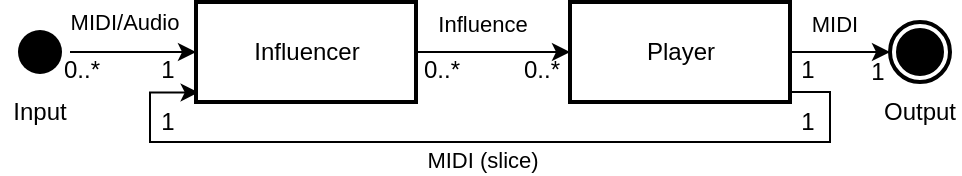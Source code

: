 <mxfile version="13.0.1" type="device"><diagram id="kI5Yjk92SRmnjDT0jqGQ" name="Page-1"><mxGraphModel dx="946" dy="632" grid="1" gridSize="10" guides="1" tooltips="1" connect="1" arrows="1" fold="1" page="1" pageScale="1" pageWidth="827" pageHeight="1169" math="0" shadow="0"><root><mxCell id="0"/><mxCell id="1" parent="0"/><mxCell id="xJ-MsBoyDhW0-vToZHNS-10" style="edgeStyle=orthogonalEdgeStyle;rounded=0;orthogonalLoop=1;jettySize=auto;html=1;entryX=0;entryY=0.5;entryDx=0;entryDy=0;exitX=1;exitY=0.5;exitDx=0;exitDy=0;" parent="1" target="xJ-MsBoyDhW0-vToZHNS-8" edge="1" source="xJ-MsBoyDhW0-vToZHNS-2"><mxGeometry relative="1" as="geometry"><mxPoint x="205" y="140" as="sourcePoint"/></mxGeometry></mxCell><mxCell id="xJ-MsBoyDhW0-vToZHNS-14" value="MIDI/Audio" style="edgeLabel;html=1;align=center;verticalAlign=middle;resizable=0;points=[];" parent="xJ-MsBoyDhW0-vToZHNS-10" vertex="1" connectable="0"><mxGeometry x="-0.171" y="-1" relative="1" as="geometry"><mxPoint x="1" y="-16" as="offset"/></mxGeometry></mxCell><mxCell id="xJ-MsBoyDhW0-vToZHNS-2" value="" style="ellipse;html=1;shape=startState;fillColor=#000000;strokeColor=none;" parent="1" vertex="1"><mxGeometry x="70" y="200" width="30" height="30" as="geometry"/></mxCell><mxCell id="xJ-MsBoyDhW0-vToZHNS-6" value="" style="ellipse;html=1;shape=endState;fillColor=#000000;strokeColor=#000000;strokeWidth=2;" parent="1" vertex="1"><mxGeometry x="510" y="200" width="30" height="30" as="geometry"/></mxCell><mxCell id="xJ-MsBoyDhW0-vToZHNS-11" style="edgeStyle=orthogonalEdgeStyle;rounded=0;orthogonalLoop=1;jettySize=auto;html=1;exitX=0.012;exitY=0.904;exitDx=0;exitDy=0;entryX=1;entryY=0.75;entryDx=0;entryDy=0;startArrow=classic;startFill=1;endArrow=none;endFill=0;exitPerimeter=0;" parent="1" source="xJ-MsBoyDhW0-vToZHNS-8" target="xJ-MsBoyDhW0-vToZHNS-9" edge="1"><mxGeometry relative="1" as="geometry"><mxPoint x="490" y="215" as="targetPoint"/><Array as="points"><mxPoint x="140" y="235"/><mxPoint x="140" y="260"/><mxPoint x="480" y="260"/><mxPoint x="480" y="235"/><mxPoint x="460" y="235"/></Array></mxGeometry></mxCell><mxCell id="xJ-MsBoyDhW0-vToZHNS-8" value="Influencer" style="html=1;strokeColor=#000000;strokeWidth=2;rounded=0;" parent="1" vertex="1"><mxGeometry x="163" y="190" width="110" height="50" as="geometry"/></mxCell><mxCell id="xJ-MsBoyDhW0-vToZHNS-12" style="edgeStyle=orthogonalEdgeStyle;rounded=0;orthogonalLoop=1;jettySize=auto;html=1;exitX=1;exitY=0.5;exitDx=0;exitDy=0;entryX=0;entryY=0.5;entryDx=0;entryDy=0;" parent="1" source="xJ-MsBoyDhW0-vToZHNS-9" edge="1" target="xJ-MsBoyDhW0-vToZHNS-6"><mxGeometry relative="1" as="geometry"><mxPoint x="205" y="380" as="targetPoint"/></mxGeometry></mxCell><mxCell id="xJ-MsBoyDhW0-vToZHNS-13" style="edgeStyle=orthogonalEdgeStyle;rounded=1;orthogonalLoop=1;jettySize=auto;html=1;exitX=0;exitY=0.5;exitDx=0;exitDy=0;entryX=1;entryY=0.5;entryDx=0;entryDy=0;startArrow=classic;startFill=1;endArrow=none;endFill=0;" parent="1" source="xJ-MsBoyDhW0-vToZHNS-9" target="xJ-MsBoyDhW0-vToZHNS-8" edge="1"><mxGeometry relative="1" as="geometry"/></mxCell><mxCell id="xJ-MsBoyDhW0-vToZHNS-9" value="Player" style="html=1;strokeColor=#000000;strokeWidth=2;rounded=0;" parent="1" vertex="1"><mxGeometry x="350" y="190" width="110" height="50" as="geometry"/></mxCell><mxCell id="xJ-MsBoyDhW0-vToZHNS-16" value="Input" style="text;html=1;strokeColor=none;fillColor=none;align=center;verticalAlign=middle;whiteSpace=wrap;rounded=0;" parent="1" vertex="1"><mxGeometry x="65" y="235" width="40" height="20" as="geometry"/></mxCell><mxCell id="xJ-MsBoyDhW0-vToZHNS-17" value="Output" style="text;html=1;strokeColor=none;fillColor=none;align=center;verticalAlign=middle;whiteSpace=wrap;rounded=0;" parent="1" vertex="1"><mxGeometry x="505" y="235" width="40" height="20" as="geometry"/></mxCell><mxCell id="xJ-MsBoyDhW0-vToZHNS-18" value="Influence" style="edgeLabel;html=1;align=center;verticalAlign=middle;resizable=0;points=[];" parent="1" vertex="1" connectable="0"><mxGeometry x="340" y="200" as="geometry"><mxPoint x="-34" y="1" as="offset"/></mxGeometry></mxCell><mxCell id="xJ-MsBoyDhW0-vToZHNS-19" value="MIDI" style="edgeLabel;html=1;align=center;verticalAlign=middle;resizable=0;points=[];" parent="1" vertex="1" connectable="0"><mxGeometry x="516" y="200" as="geometry"><mxPoint x="-34" y="1" as="offset"/></mxGeometry></mxCell><mxCell id="xJ-MsBoyDhW0-vToZHNS-20" value="MIDI (slice)" style="edgeLabel;html=1;align=center;verticalAlign=middle;resizable=0;points=[];" parent="1" vertex="1" connectable="0"><mxGeometry x="340" y="268" as="geometry"><mxPoint x="-34" y="1" as="offset"/></mxGeometry></mxCell><mxCell id="xJ-MsBoyDhW0-vToZHNS-22" value="0..*" style="text;html=1;strokeColor=none;fillColor=none;align=center;verticalAlign=middle;whiteSpace=wrap;rounded=0;" parent="1" vertex="1"><mxGeometry x="266" y="214" width="40" height="20" as="geometry"/></mxCell><mxCell id="xJ-MsBoyDhW0-vToZHNS-23" value="0..*" style="text;html=1;strokeColor=none;fillColor=none;align=center;verticalAlign=middle;whiteSpace=wrap;rounded=0;" parent="1" vertex="1"><mxGeometry x="86" y="214" width="40" height="20" as="geometry"/></mxCell><mxCell id="xJ-MsBoyDhW0-vToZHNS-24" value="0..*" style="text;html=1;strokeColor=none;fillColor=none;align=center;verticalAlign=middle;whiteSpace=wrap;rounded=0;" parent="1" vertex="1"><mxGeometry x="316" y="214" width="40" height="20" as="geometry"/></mxCell><mxCell id="xJ-MsBoyDhW0-vToZHNS-25" value="1" style="text;html=1;strokeColor=none;fillColor=none;align=center;verticalAlign=middle;whiteSpace=wrap;rounded=0;" parent="1" vertex="1"><mxGeometry x="449" y="240" width="40" height="20" as="geometry"/></mxCell><mxCell id="xJ-MsBoyDhW0-vToZHNS-26" value="1" style="text;html=1;strokeColor=none;fillColor=none;align=center;verticalAlign=middle;whiteSpace=wrap;rounded=0;" parent="1" vertex="1"><mxGeometry x="129" y="240" width="40" height="20" as="geometry"/></mxCell><mxCell id="xJ-MsBoyDhW0-vToZHNS-27" value="1" style="text;html=1;strokeColor=none;fillColor=none;align=center;verticalAlign=middle;whiteSpace=wrap;rounded=0;" parent="1" vertex="1"><mxGeometry x="449" y="214" width="40" height="20" as="geometry"/></mxCell><mxCell id="xJ-MsBoyDhW0-vToZHNS-28" value="1" style="text;html=1;strokeColor=none;fillColor=none;align=center;verticalAlign=middle;whiteSpace=wrap;rounded=0;" parent="1" vertex="1"><mxGeometry x="129" y="214" width="40" height="20" as="geometry"/></mxCell><mxCell id="xJ-MsBoyDhW0-vToZHNS-29" value="1" style="text;html=1;strokeColor=none;fillColor=none;align=center;verticalAlign=middle;whiteSpace=wrap;rounded=0;" parent="1" vertex="1"><mxGeometry x="484" y="215" width="40" height="20" as="geometry"/></mxCell></root></mxGraphModel></diagram></mxfile>